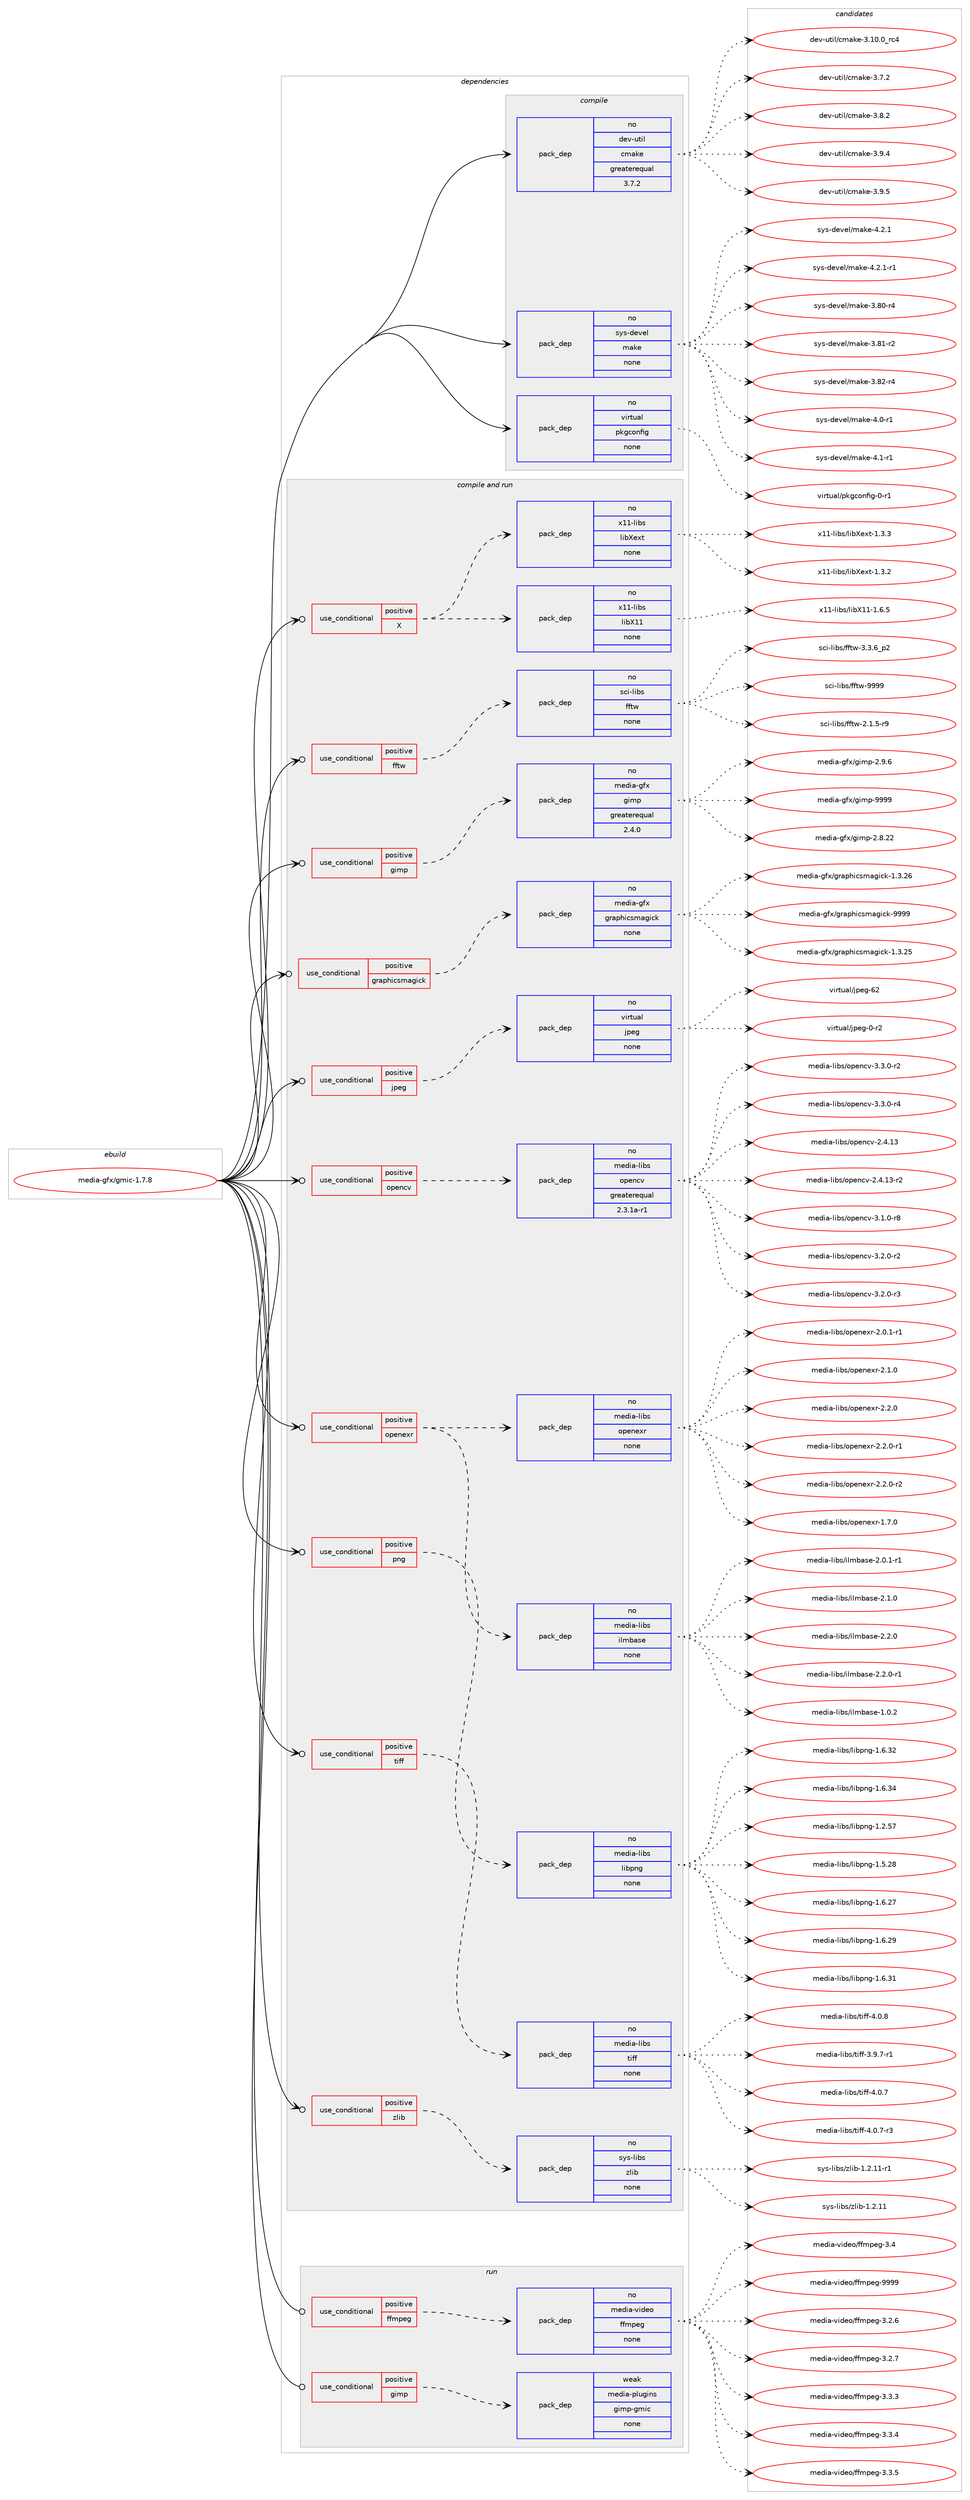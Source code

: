 digraph prolog {

# *************
# Graph options
# *************

newrank=true;
concentrate=true;
compound=true;
graph [rankdir=LR,fontname=Helvetica,fontsize=10,ranksep=1.5];#, ranksep=2.5, nodesep=0.2];
edge  [arrowhead=vee];
node  [fontname=Helvetica,fontsize=10];

# **********
# The ebuild
# **********

subgraph cluster_leftcol {
color=gray;
rank=same;
label=<<i>ebuild</i>>;
id [label="media-gfx/gmic-1.7.8", color=red, width=4, href="../media-gfx/gmic-1.7.8.svg"];
}

# ****************
# The dependencies
# ****************

subgraph cluster_midcol {
color=gray;
label=<<i>dependencies</i>>;
subgraph cluster_compile {
fillcolor="#eeeeee";
style=filled;
label=<<i>compile</i>>;
subgraph pack260699 {
dependency353542 [label=<<TABLE BORDER="0" CELLBORDER="1" CELLSPACING="0" CELLPADDING="4" WIDTH="220"><TR><TD ROWSPAN="6" CELLPADDING="30">pack_dep</TD></TR><TR><TD WIDTH="110">no</TD></TR><TR><TD>dev-util</TD></TR><TR><TD>cmake</TD></TR><TR><TD>greaterequal</TD></TR><TR><TD>3.7.2</TD></TR></TABLE>>, shape=none, color=blue];
}
id:e -> dependency353542:w [weight=20,style="solid",arrowhead="vee"];
subgraph pack260700 {
dependency353543 [label=<<TABLE BORDER="0" CELLBORDER="1" CELLSPACING="0" CELLPADDING="4" WIDTH="220"><TR><TD ROWSPAN="6" CELLPADDING="30">pack_dep</TD></TR><TR><TD WIDTH="110">no</TD></TR><TR><TD>sys-devel</TD></TR><TR><TD>make</TD></TR><TR><TD>none</TD></TR><TR><TD></TD></TR></TABLE>>, shape=none, color=blue];
}
id:e -> dependency353543:w [weight=20,style="solid",arrowhead="vee"];
subgraph pack260701 {
dependency353544 [label=<<TABLE BORDER="0" CELLBORDER="1" CELLSPACING="0" CELLPADDING="4" WIDTH="220"><TR><TD ROWSPAN="6" CELLPADDING="30">pack_dep</TD></TR><TR><TD WIDTH="110">no</TD></TR><TR><TD>virtual</TD></TR><TR><TD>pkgconfig</TD></TR><TR><TD>none</TD></TR><TR><TD></TD></TR></TABLE>>, shape=none, color=blue];
}
id:e -> dependency353544:w [weight=20,style="solid",arrowhead="vee"];
}
subgraph cluster_compileandrun {
fillcolor="#eeeeee";
style=filled;
label=<<i>compile and run</i>>;
subgraph cond87472 {
dependency353545 [label=<<TABLE BORDER="0" CELLBORDER="1" CELLSPACING="0" CELLPADDING="4"><TR><TD ROWSPAN="3" CELLPADDING="10">use_conditional</TD></TR><TR><TD>positive</TD></TR><TR><TD>X</TD></TR></TABLE>>, shape=none, color=red];
subgraph pack260702 {
dependency353546 [label=<<TABLE BORDER="0" CELLBORDER="1" CELLSPACING="0" CELLPADDING="4" WIDTH="220"><TR><TD ROWSPAN="6" CELLPADDING="30">pack_dep</TD></TR><TR><TD WIDTH="110">no</TD></TR><TR><TD>x11-libs</TD></TR><TR><TD>libX11</TD></TR><TR><TD>none</TD></TR><TR><TD></TD></TR></TABLE>>, shape=none, color=blue];
}
dependency353545:e -> dependency353546:w [weight=20,style="dashed",arrowhead="vee"];
subgraph pack260703 {
dependency353547 [label=<<TABLE BORDER="0" CELLBORDER="1" CELLSPACING="0" CELLPADDING="4" WIDTH="220"><TR><TD ROWSPAN="6" CELLPADDING="30">pack_dep</TD></TR><TR><TD WIDTH="110">no</TD></TR><TR><TD>x11-libs</TD></TR><TR><TD>libXext</TD></TR><TR><TD>none</TD></TR><TR><TD></TD></TR></TABLE>>, shape=none, color=blue];
}
dependency353545:e -> dependency353547:w [weight=20,style="dashed",arrowhead="vee"];
}
id:e -> dependency353545:w [weight=20,style="solid",arrowhead="odotvee"];
subgraph cond87473 {
dependency353548 [label=<<TABLE BORDER="0" CELLBORDER="1" CELLSPACING="0" CELLPADDING="4"><TR><TD ROWSPAN="3" CELLPADDING="10">use_conditional</TD></TR><TR><TD>positive</TD></TR><TR><TD>fftw</TD></TR></TABLE>>, shape=none, color=red];
subgraph pack260704 {
dependency353549 [label=<<TABLE BORDER="0" CELLBORDER="1" CELLSPACING="0" CELLPADDING="4" WIDTH="220"><TR><TD ROWSPAN="6" CELLPADDING="30">pack_dep</TD></TR><TR><TD WIDTH="110">no</TD></TR><TR><TD>sci-libs</TD></TR><TR><TD>fftw</TD></TR><TR><TD>none</TD></TR><TR><TD></TD></TR></TABLE>>, shape=none, color=blue];
}
dependency353548:e -> dependency353549:w [weight=20,style="dashed",arrowhead="vee"];
}
id:e -> dependency353548:w [weight=20,style="solid",arrowhead="odotvee"];
subgraph cond87474 {
dependency353550 [label=<<TABLE BORDER="0" CELLBORDER="1" CELLSPACING="0" CELLPADDING="4"><TR><TD ROWSPAN="3" CELLPADDING="10">use_conditional</TD></TR><TR><TD>positive</TD></TR><TR><TD>gimp</TD></TR></TABLE>>, shape=none, color=red];
subgraph pack260705 {
dependency353551 [label=<<TABLE BORDER="0" CELLBORDER="1" CELLSPACING="0" CELLPADDING="4" WIDTH="220"><TR><TD ROWSPAN="6" CELLPADDING="30">pack_dep</TD></TR><TR><TD WIDTH="110">no</TD></TR><TR><TD>media-gfx</TD></TR><TR><TD>gimp</TD></TR><TR><TD>greaterequal</TD></TR><TR><TD>2.4.0</TD></TR></TABLE>>, shape=none, color=blue];
}
dependency353550:e -> dependency353551:w [weight=20,style="dashed",arrowhead="vee"];
}
id:e -> dependency353550:w [weight=20,style="solid",arrowhead="odotvee"];
subgraph cond87475 {
dependency353552 [label=<<TABLE BORDER="0" CELLBORDER="1" CELLSPACING="0" CELLPADDING="4"><TR><TD ROWSPAN="3" CELLPADDING="10">use_conditional</TD></TR><TR><TD>positive</TD></TR><TR><TD>graphicsmagick</TD></TR></TABLE>>, shape=none, color=red];
subgraph pack260706 {
dependency353553 [label=<<TABLE BORDER="0" CELLBORDER="1" CELLSPACING="0" CELLPADDING="4" WIDTH="220"><TR><TD ROWSPAN="6" CELLPADDING="30">pack_dep</TD></TR><TR><TD WIDTH="110">no</TD></TR><TR><TD>media-gfx</TD></TR><TR><TD>graphicsmagick</TD></TR><TR><TD>none</TD></TR><TR><TD></TD></TR></TABLE>>, shape=none, color=blue];
}
dependency353552:e -> dependency353553:w [weight=20,style="dashed",arrowhead="vee"];
}
id:e -> dependency353552:w [weight=20,style="solid",arrowhead="odotvee"];
subgraph cond87476 {
dependency353554 [label=<<TABLE BORDER="0" CELLBORDER="1" CELLSPACING="0" CELLPADDING="4"><TR><TD ROWSPAN="3" CELLPADDING="10">use_conditional</TD></TR><TR><TD>positive</TD></TR><TR><TD>jpeg</TD></TR></TABLE>>, shape=none, color=red];
subgraph pack260707 {
dependency353555 [label=<<TABLE BORDER="0" CELLBORDER="1" CELLSPACING="0" CELLPADDING="4" WIDTH="220"><TR><TD ROWSPAN="6" CELLPADDING="30">pack_dep</TD></TR><TR><TD WIDTH="110">no</TD></TR><TR><TD>virtual</TD></TR><TR><TD>jpeg</TD></TR><TR><TD>none</TD></TR><TR><TD></TD></TR></TABLE>>, shape=none, color=blue];
}
dependency353554:e -> dependency353555:w [weight=20,style="dashed",arrowhead="vee"];
}
id:e -> dependency353554:w [weight=20,style="solid",arrowhead="odotvee"];
subgraph cond87477 {
dependency353556 [label=<<TABLE BORDER="0" CELLBORDER="1" CELLSPACING="0" CELLPADDING="4"><TR><TD ROWSPAN="3" CELLPADDING="10">use_conditional</TD></TR><TR><TD>positive</TD></TR><TR><TD>opencv</TD></TR></TABLE>>, shape=none, color=red];
subgraph pack260708 {
dependency353557 [label=<<TABLE BORDER="0" CELLBORDER="1" CELLSPACING="0" CELLPADDING="4" WIDTH="220"><TR><TD ROWSPAN="6" CELLPADDING="30">pack_dep</TD></TR><TR><TD WIDTH="110">no</TD></TR><TR><TD>media-libs</TD></TR><TR><TD>opencv</TD></TR><TR><TD>greaterequal</TD></TR><TR><TD>2.3.1a-r1</TD></TR></TABLE>>, shape=none, color=blue];
}
dependency353556:e -> dependency353557:w [weight=20,style="dashed",arrowhead="vee"];
}
id:e -> dependency353556:w [weight=20,style="solid",arrowhead="odotvee"];
subgraph cond87478 {
dependency353558 [label=<<TABLE BORDER="0" CELLBORDER="1" CELLSPACING="0" CELLPADDING="4"><TR><TD ROWSPAN="3" CELLPADDING="10">use_conditional</TD></TR><TR><TD>positive</TD></TR><TR><TD>openexr</TD></TR></TABLE>>, shape=none, color=red];
subgraph pack260709 {
dependency353559 [label=<<TABLE BORDER="0" CELLBORDER="1" CELLSPACING="0" CELLPADDING="4" WIDTH="220"><TR><TD ROWSPAN="6" CELLPADDING="30">pack_dep</TD></TR><TR><TD WIDTH="110">no</TD></TR><TR><TD>media-libs</TD></TR><TR><TD>ilmbase</TD></TR><TR><TD>none</TD></TR><TR><TD></TD></TR></TABLE>>, shape=none, color=blue];
}
dependency353558:e -> dependency353559:w [weight=20,style="dashed",arrowhead="vee"];
subgraph pack260710 {
dependency353560 [label=<<TABLE BORDER="0" CELLBORDER="1" CELLSPACING="0" CELLPADDING="4" WIDTH="220"><TR><TD ROWSPAN="6" CELLPADDING="30">pack_dep</TD></TR><TR><TD WIDTH="110">no</TD></TR><TR><TD>media-libs</TD></TR><TR><TD>openexr</TD></TR><TR><TD>none</TD></TR><TR><TD></TD></TR></TABLE>>, shape=none, color=blue];
}
dependency353558:e -> dependency353560:w [weight=20,style="dashed",arrowhead="vee"];
}
id:e -> dependency353558:w [weight=20,style="solid",arrowhead="odotvee"];
subgraph cond87479 {
dependency353561 [label=<<TABLE BORDER="0" CELLBORDER="1" CELLSPACING="0" CELLPADDING="4"><TR><TD ROWSPAN="3" CELLPADDING="10">use_conditional</TD></TR><TR><TD>positive</TD></TR><TR><TD>png</TD></TR></TABLE>>, shape=none, color=red];
subgraph pack260711 {
dependency353562 [label=<<TABLE BORDER="0" CELLBORDER="1" CELLSPACING="0" CELLPADDING="4" WIDTH="220"><TR><TD ROWSPAN="6" CELLPADDING="30">pack_dep</TD></TR><TR><TD WIDTH="110">no</TD></TR><TR><TD>media-libs</TD></TR><TR><TD>libpng</TD></TR><TR><TD>none</TD></TR><TR><TD></TD></TR></TABLE>>, shape=none, color=blue];
}
dependency353561:e -> dependency353562:w [weight=20,style="dashed",arrowhead="vee"];
}
id:e -> dependency353561:w [weight=20,style="solid",arrowhead="odotvee"];
subgraph cond87480 {
dependency353563 [label=<<TABLE BORDER="0" CELLBORDER="1" CELLSPACING="0" CELLPADDING="4"><TR><TD ROWSPAN="3" CELLPADDING="10">use_conditional</TD></TR><TR><TD>positive</TD></TR><TR><TD>tiff</TD></TR></TABLE>>, shape=none, color=red];
subgraph pack260712 {
dependency353564 [label=<<TABLE BORDER="0" CELLBORDER="1" CELLSPACING="0" CELLPADDING="4" WIDTH="220"><TR><TD ROWSPAN="6" CELLPADDING="30">pack_dep</TD></TR><TR><TD WIDTH="110">no</TD></TR><TR><TD>media-libs</TD></TR><TR><TD>tiff</TD></TR><TR><TD>none</TD></TR><TR><TD></TD></TR></TABLE>>, shape=none, color=blue];
}
dependency353563:e -> dependency353564:w [weight=20,style="dashed",arrowhead="vee"];
}
id:e -> dependency353563:w [weight=20,style="solid",arrowhead="odotvee"];
subgraph cond87481 {
dependency353565 [label=<<TABLE BORDER="0" CELLBORDER="1" CELLSPACING="0" CELLPADDING="4"><TR><TD ROWSPAN="3" CELLPADDING="10">use_conditional</TD></TR><TR><TD>positive</TD></TR><TR><TD>zlib</TD></TR></TABLE>>, shape=none, color=red];
subgraph pack260713 {
dependency353566 [label=<<TABLE BORDER="0" CELLBORDER="1" CELLSPACING="0" CELLPADDING="4" WIDTH="220"><TR><TD ROWSPAN="6" CELLPADDING="30">pack_dep</TD></TR><TR><TD WIDTH="110">no</TD></TR><TR><TD>sys-libs</TD></TR><TR><TD>zlib</TD></TR><TR><TD>none</TD></TR><TR><TD></TD></TR></TABLE>>, shape=none, color=blue];
}
dependency353565:e -> dependency353566:w [weight=20,style="dashed",arrowhead="vee"];
}
id:e -> dependency353565:w [weight=20,style="solid",arrowhead="odotvee"];
}
subgraph cluster_run {
fillcolor="#eeeeee";
style=filled;
label=<<i>run</i>>;
subgraph cond87482 {
dependency353567 [label=<<TABLE BORDER="0" CELLBORDER="1" CELLSPACING="0" CELLPADDING="4"><TR><TD ROWSPAN="3" CELLPADDING="10">use_conditional</TD></TR><TR><TD>positive</TD></TR><TR><TD>ffmpeg</TD></TR></TABLE>>, shape=none, color=red];
subgraph pack260714 {
dependency353568 [label=<<TABLE BORDER="0" CELLBORDER="1" CELLSPACING="0" CELLPADDING="4" WIDTH="220"><TR><TD ROWSPAN="6" CELLPADDING="30">pack_dep</TD></TR><TR><TD WIDTH="110">no</TD></TR><TR><TD>media-video</TD></TR><TR><TD>ffmpeg</TD></TR><TR><TD>none</TD></TR><TR><TD></TD></TR></TABLE>>, shape=none, color=blue];
}
dependency353567:e -> dependency353568:w [weight=20,style="dashed",arrowhead="vee"];
}
id:e -> dependency353567:w [weight=20,style="solid",arrowhead="odot"];
subgraph cond87483 {
dependency353569 [label=<<TABLE BORDER="0" CELLBORDER="1" CELLSPACING="0" CELLPADDING="4"><TR><TD ROWSPAN="3" CELLPADDING="10">use_conditional</TD></TR><TR><TD>positive</TD></TR><TR><TD>gimp</TD></TR></TABLE>>, shape=none, color=red];
subgraph pack260715 {
dependency353570 [label=<<TABLE BORDER="0" CELLBORDER="1" CELLSPACING="0" CELLPADDING="4" WIDTH="220"><TR><TD ROWSPAN="6" CELLPADDING="30">pack_dep</TD></TR><TR><TD WIDTH="110">weak</TD></TR><TR><TD>media-plugins</TD></TR><TR><TD>gimp-gmic</TD></TR><TR><TD>none</TD></TR><TR><TD></TD></TR></TABLE>>, shape=none, color=blue];
}
dependency353569:e -> dependency353570:w [weight=20,style="dashed",arrowhead="vee"];
}
id:e -> dependency353569:w [weight=20,style="solid",arrowhead="odot"];
}
}

# **************
# The candidates
# **************

subgraph cluster_choices {
rank=same;
color=gray;
label=<<i>candidates</i>>;

subgraph choice260699 {
color=black;
nodesep=1;
choice1001011184511711610510847991099710710145514649484648951149952 [label="dev-util/cmake-3.10.0_rc4", color=red, width=4,href="../dev-util/cmake-3.10.0_rc4.svg"];
choice10010111845117116105108479910997107101455146554650 [label="dev-util/cmake-3.7.2", color=red, width=4,href="../dev-util/cmake-3.7.2.svg"];
choice10010111845117116105108479910997107101455146564650 [label="dev-util/cmake-3.8.2", color=red, width=4,href="../dev-util/cmake-3.8.2.svg"];
choice10010111845117116105108479910997107101455146574652 [label="dev-util/cmake-3.9.4", color=red, width=4,href="../dev-util/cmake-3.9.4.svg"];
choice10010111845117116105108479910997107101455146574653 [label="dev-util/cmake-3.9.5", color=red, width=4,href="../dev-util/cmake-3.9.5.svg"];
dependency353542:e -> choice1001011184511711610510847991099710710145514649484648951149952:w [style=dotted,weight="100"];
dependency353542:e -> choice10010111845117116105108479910997107101455146554650:w [style=dotted,weight="100"];
dependency353542:e -> choice10010111845117116105108479910997107101455146564650:w [style=dotted,weight="100"];
dependency353542:e -> choice10010111845117116105108479910997107101455146574652:w [style=dotted,weight="100"];
dependency353542:e -> choice10010111845117116105108479910997107101455146574653:w [style=dotted,weight="100"];
}
subgraph choice260700 {
color=black;
nodesep=1;
choice11512111545100101118101108471099710710145514656484511452 [label="sys-devel/make-3.80-r4", color=red, width=4,href="../sys-devel/make-3.80-r4.svg"];
choice11512111545100101118101108471099710710145514656494511450 [label="sys-devel/make-3.81-r2", color=red, width=4,href="../sys-devel/make-3.81-r2.svg"];
choice11512111545100101118101108471099710710145514656504511452 [label="sys-devel/make-3.82-r4", color=red, width=4,href="../sys-devel/make-3.82-r4.svg"];
choice115121115451001011181011084710997107101455246484511449 [label="sys-devel/make-4.0-r1", color=red, width=4,href="../sys-devel/make-4.0-r1.svg"];
choice115121115451001011181011084710997107101455246494511449 [label="sys-devel/make-4.1-r1", color=red, width=4,href="../sys-devel/make-4.1-r1.svg"];
choice115121115451001011181011084710997107101455246504649 [label="sys-devel/make-4.2.1", color=red, width=4,href="../sys-devel/make-4.2.1.svg"];
choice1151211154510010111810110847109971071014552465046494511449 [label="sys-devel/make-4.2.1-r1", color=red, width=4,href="../sys-devel/make-4.2.1-r1.svg"];
dependency353543:e -> choice11512111545100101118101108471099710710145514656484511452:w [style=dotted,weight="100"];
dependency353543:e -> choice11512111545100101118101108471099710710145514656494511450:w [style=dotted,weight="100"];
dependency353543:e -> choice11512111545100101118101108471099710710145514656504511452:w [style=dotted,weight="100"];
dependency353543:e -> choice115121115451001011181011084710997107101455246484511449:w [style=dotted,weight="100"];
dependency353543:e -> choice115121115451001011181011084710997107101455246494511449:w [style=dotted,weight="100"];
dependency353543:e -> choice115121115451001011181011084710997107101455246504649:w [style=dotted,weight="100"];
dependency353543:e -> choice1151211154510010111810110847109971071014552465046494511449:w [style=dotted,weight="100"];
}
subgraph choice260701 {
color=black;
nodesep=1;
choice11810511411611797108471121071039911111010210510345484511449 [label="virtual/pkgconfig-0-r1", color=red, width=4,href="../virtual/pkgconfig-0-r1.svg"];
dependency353544:e -> choice11810511411611797108471121071039911111010210510345484511449:w [style=dotted,weight="100"];
}
subgraph choice260702 {
color=black;
nodesep=1;
choice120494945108105981154710810598884949454946544653 [label="x11-libs/libX11-1.6.5", color=red, width=4,href="../x11-libs/libX11-1.6.5.svg"];
dependency353546:e -> choice120494945108105981154710810598884949454946544653:w [style=dotted,weight="100"];
}
subgraph choice260703 {
color=black;
nodesep=1;
choice12049494510810598115471081059888101120116454946514650 [label="x11-libs/libXext-1.3.2", color=red, width=4,href="../x11-libs/libXext-1.3.2.svg"];
choice12049494510810598115471081059888101120116454946514651 [label="x11-libs/libXext-1.3.3", color=red, width=4,href="../x11-libs/libXext-1.3.3.svg"];
dependency353547:e -> choice12049494510810598115471081059888101120116454946514650:w [style=dotted,weight="100"];
dependency353547:e -> choice12049494510810598115471081059888101120116454946514651:w [style=dotted,weight="100"];
}
subgraph choice260704 {
color=black;
nodesep=1;
choice115991054510810598115471021021161194550464946534511457 [label="sci-libs/fftw-2.1.5-r9", color=red, width=4,href="../sci-libs/fftw-2.1.5-r9.svg"];
choice115991054510810598115471021021161194551465146549511250 [label="sci-libs/fftw-3.3.6_p2", color=red, width=4,href="../sci-libs/fftw-3.3.6_p2.svg"];
choice115991054510810598115471021021161194557575757 [label="sci-libs/fftw-9999", color=red, width=4,href="../sci-libs/fftw-9999.svg"];
dependency353549:e -> choice115991054510810598115471021021161194550464946534511457:w [style=dotted,weight="100"];
dependency353549:e -> choice115991054510810598115471021021161194551465146549511250:w [style=dotted,weight="100"];
dependency353549:e -> choice115991054510810598115471021021161194557575757:w [style=dotted,weight="100"];
}
subgraph choice260705 {
color=black;
nodesep=1;
choice10910110010597451031021204710310510911245504656465050 [label="media-gfx/gimp-2.8.22", color=red, width=4,href="../media-gfx/gimp-2.8.22.svg"];
choice109101100105974510310212047103105109112455046574654 [label="media-gfx/gimp-2.9.6", color=red, width=4,href="../media-gfx/gimp-2.9.6.svg"];
choice1091011001059745103102120471031051091124557575757 [label="media-gfx/gimp-9999", color=red, width=4,href="../media-gfx/gimp-9999.svg"];
dependency353551:e -> choice10910110010597451031021204710310510911245504656465050:w [style=dotted,weight="100"];
dependency353551:e -> choice109101100105974510310212047103105109112455046574654:w [style=dotted,weight="100"];
dependency353551:e -> choice1091011001059745103102120471031051091124557575757:w [style=dotted,weight="100"];
}
subgraph choice260706 {
color=black;
nodesep=1;
choice1091011001059745103102120471031149711210410599115109971031059910745494651465053 [label="media-gfx/graphicsmagick-1.3.25", color=red, width=4,href="../media-gfx/graphicsmagick-1.3.25.svg"];
choice1091011001059745103102120471031149711210410599115109971031059910745494651465054 [label="media-gfx/graphicsmagick-1.3.26", color=red, width=4,href="../media-gfx/graphicsmagick-1.3.26.svg"];
choice109101100105974510310212047103114971121041059911510997103105991074557575757 [label="media-gfx/graphicsmagick-9999", color=red, width=4,href="../media-gfx/graphicsmagick-9999.svg"];
dependency353553:e -> choice1091011001059745103102120471031149711210410599115109971031059910745494651465053:w [style=dotted,weight="100"];
dependency353553:e -> choice1091011001059745103102120471031149711210410599115109971031059910745494651465054:w [style=dotted,weight="100"];
dependency353553:e -> choice109101100105974510310212047103114971121041059911510997103105991074557575757:w [style=dotted,weight="100"];
}
subgraph choice260707 {
color=black;
nodesep=1;
choice118105114116117971084710611210110345484511450 [label="virtual/jpeg-0-r2", color=red, width=4,href="../virtual/jpeg-0-r2.svg"];
choice1181051141161179710847106112101103455450 [label="virtual/jpeg-62", color=red, width=4,href="../virtual/jpeg-62.svg"];
dependency353555:e -> choice118105114116117971084710611210110345484511450:w [style=dotted,weight="100"];
dependency353555:e -> choice1181051141161179710847106112101103455450:w [style=dotted,weight="100"];
}
subgraph choice260708 {
color=black;
nodesep=1;
choice109101100105974510810598115471111121011109911845504652464951 [label="media-libs/opencv-2.4.13", color=red, width=4,href="../media-libs/opencv-2.4.13.svg"];
choice1091011001059745108105981154711111210111099118455046524649514511450 [label="media-libs/opencv-2.4.13-r2", color=red, width=4,href="../media-libs/opencv-2.4.13-r2.svg"];
choice10910110010597451081059811547111112101110991184551464946484511456 [label="media-libs/opencv-3.1.0-r8", color=red, width=4,href="../media-libs/opencv-3.1.0-r8.svg"];
choice10910110010597451081059811547111112101110991184551465046484511450 [label="media-libs/opencv-3.2.0-r2", color=red, width=4,href="../media-libs/opencv-3.2.0-r2.svg"];
choice10910110010597451081059811547111112101110991184551465046484511451 [label="media-libs/opencv-3.2.0-r3", color=red, width=4,href="../media-libs/opencv-3.2.0-r3.svg"];
choice10910110010597451081059811547111112101110991184551465146484511450 [label="media-libs/opencv-3.3.0-r2", color=red, width=4,href="../media-libs/opencv-3.3.0-r2.svg"];
choice10910110010597451081059811547111112101110991184551465146484511452 [label="media-libs/opencv-3.3.0-r4", color=red, width=4,href="../media-libs/opencv-3.3.0-r4.svg"];
dependency353557:e -> choice109101100105974510810598115471111121011109911845504652464951:w [style=dotted,weight="100"];
dependency353557:e -> choice1091011001059745108105981154711111210111099118455046524649514511450:w [style=dotted,weight="100"];
dependency353557:e -> choice10910110010597451081059811547111112101110991184551464946484511456:w [style=dotted,weight="100"];
dependency353557:e -> choice10910110010597451081059811547111112101110991184551465046484511450:w [style=dotted,weight="100"];
dependency353557:e -> choice10910110010597451081059811547111112101110991184551465046484511451:w [style=dotted,weight="100"];
dependency353557:e -> choice10910110010597451081059811547111112101110991184551465146484511450:w [style=dotted,weight="100"];
dependency353557:e -> choice10910110010597451081059811547111112101110991184551465146484511452:w [style=dotted,weight="100"];
}
subgraph choice260709 {
color=black;
nodesep=1;
choice109101100105974510810598115471051081099897115101454946484650 [label="media-libs/ilmbase-1.0.2", color=red, width=4,href="../media-libs/ilmbase-1.0.2.svg"];
choice1091011001059745108105981154710510810998971151014550464846494511449 [label="media-libs/ilmbase-2.0.1-r1", color=red, width=4,href="../media-libs/ilmbase-2.0.1-r1.svg"];
choice109101100105974510810598115471051081099897115101455046494648 [label="media-libs/ilmbase-2.1.0", color=red, width=4,href="../media-libs/ilmbase-2.1.0.svg"];
choice109101100105974510810598115471051081099897115101455046504648 [label="media-libs/ilmbase-2.2.0", color=red, width=4,href="../media-libs/ilmbase-2.2.0.svg"];
choice1091011001059745108105981154710510810998971151014550465046484511449 [label="media-libs/ilmbase-2.2.0-r1", color=red, width=4,href="../media-libs/ilmbase-2.2.0-r1.svg"];
dependency353559:e -> choice109101100105974510810598115471051081099897115101454946484650:w [style=dotted,weight="100"];
dependency353559:e -> choice1091011001059745108105981154710510810998971151014550464846494511449:w [style=dotted,weight="100"];
dependency353559:e -> choice109101100105974510810598115471051081099897115101455046494648:w [style=dotted,weight="100"];
dependency353559:e -> choice109101100105974510810598115471051081099897115101455046504648:w [style=dotted,weight="100"];
dependency353559:e -> choice1091011001059745108105981154710510810998971151014550465046484511449:w [style=dotted,weight="100"];
}
subgraph choice260710 {
color=black;
nodesep=1;
choice10910110010597451081059811547111112101110101120114454946554648 [label="media-libs/openexr-1.7.0", color=red, width=4,href="../media-libs/openexr-1.7.0.svg"];
choice109101100105974510810598115471111121011101011201144550464846494511449 [label="media-libs/openexr-2.0.1-r1", color=red, width=4,href="../media-libs/openexr-2.0.1-r1.svg"];
choice10910110010597451081059811547111112101110101120114455046494648 [label="media-libs/openexr-2.1.0", color=red, width=4,href="../media-libs/openexr-2.1.0.svg"];
choice10910110010597451081059811547111112101110101120114455046504648 [label="media-libs/openexr-2.2.0", color=red, width=4,href="../media-libs/openexr-2.2.0.svg"];
choice109101100105974510810598115471111121011101011201144550465046484511449 [label="media-libs/openexr-2.2.0-r1", color=red, width=4,href="../media-libs/openexr-2.2.0-r1.svg"];
choice109101100105974510810598115471111121011101011201144550465046484511450 [label="media-libs/openexr-2.2.0-r2", color=red, width=4,href="../media-libs/openexr-2.2.0-r2.svg"];
dependency353560:e -> choice10910110010597451081059811547111112101110101120114454946554648:w [style=dotted,weight="100"];
dependency353560:e -> choice109101100105974510810598115471111121011101011201144550464846494511449:w [style=dotted,weight="100"];
dependency353560:e -> choice10910110010597451081059811547111112101110101120114455046494648:w [style=dotted,weight="100"];
dependency353560:e -> choice10910110010597451081059811547111112101110101120114455046504648:w [style=dotted,weight="100"];
dependency353560:e -> choice109101100105974510810598115471111121011101011201144550465046484511449:w [style=dotted,weight="100"];
dependency353560:e -> choice109101100105974510810598115471111121011101011201144550465046484511450:w [style=dotted,weight="100"];
}
subgraph choice260711 {
color=black;
nodesep=1;
choice109101100105974510810598115471081059811211010345494650465355 [label="media-libs/libpng-1.2.57", color=red, width=4,href="../media-libs/libpng-1.2.57.svg"];
choice109101100105974510810598115471081059811211010345494653465056 [label="media-libs/libpng-1.5.28", color=red, width=4,href="../media-libs/libpng-1.5.28.svg"];
choice109101100105974510810598115471081059811211010345494654465055 [label="media-libs/libpng-1.6.27", color=red, width=4,href="../media-libs/libpng-1.6.27.svg"];
choice109101100105974510810598115471081059811211010345494654465057 [label="media-libs/libpng-1.6.29", color=red, width=4,href="../media-libs/libpng-1.6.29.svg"];
choice109101100105974510810598115471081059811211010345494654465149 [label="media-libs/libpng-1.6.31", color=red, width=4,href="../media-libs/libpng-1.6.31.svg"];
choice109101100105974510810598115471081059811211010345494654465150 [label="media-libs/libpng-1.6.32", color=red, width=4,href="../media-libs/libpng-1.6.32.svg"];
choice109101100105974510810598115471081059811211010345494654465152 [label="media-libs/libpng-1.6.34", color=red, width=4,href="../media-libs/libpng-1.6.34.svg"];
dependency353562:e -> choice109101100105974510810598115471081059811211010345494650465355:w [style=dotted,weight="100"];
dependency353562:e -> choice109101100105974510810598115471081059811211010345494653465056:w [style=dotted,weight="100"];
dependency353562:e -> choice109101100105974510810598115471081059811211010345494654465055:w [style=dotted,weight="100"];
dependency353562:e -> choice109101100105974510810598115471081059811211010345494654465057:w [style=dotted,weight="100"];
dependency353562:e -> choice109101100105974510810598115471081059811211010345494654465149:w [style=dotted,weight="100"];
dependency353562:e -> choice109101100105974510810598115471081059811211010345494654465150:w [style=dotted,weight="100"];
dependency353562:e -> choice109101100105974510810598115471081059811211010345494654465152:w [style=dotted,weight="100"];
}
subgraph choice260712 {
color=black;
nodesep=1;
choice109101100105974510810598115471161051021024551465746554511449 [label="media-libs/tiff-3.9.7-r1", color=red, width=4,href="../media-libs/tiff-3.9.7-r1.svg"];
choice10910110010597451081059811547116105102102455246484655 [label="media-libs/tiff-4.0.7", color=red, width=4,href="../media-libs/tiff-4.0.7.svg"];
choice109101100105974510810598115471161051021024552464846554511451 [label="media-libs/tiff-4.0.7-r3", color=red, width=4,href="../media-libs/tiff-4.0.7-r3.svg"];
choice10910110010597451081059811547116105102102455246484656 [label="media-libs/tiff-4.0.8", color=red, width=4,href="../media-libs/tiff-4.0.8.svg"];
dependency353564:e -> choice109101100105974510810598115471161051021024551465746554511449:w [style=dotted,weight="100"];
dependency353564:e -> choice10910110010597451081059811547116105102102455246484655:w [style=dotted,weight="100"];
dependency353564:e -> choice109101100105974510810598115471161051021024552464846554511451:w [style=dotted,weight="100"];
dependency353564:e -> choice10910110010597451081059811547116105102102455246484656:w [style=dotted,weight="100"];
}
subgraph choice260713 {
color=black;
nodesep=1;
choice1151211154510810598115471221081059845494650464949 [label="sys-libs/zlib-1.2.11", color=red, width=4,href="../sys-libs/zlib-1.2.11.svg"];
choice11512111545108105981154712210810598454946504649494511449 [label="sys-libs/zlib-1.2.11-r1", color=red, width=4,href="../sys-libs/zlib-1.2.11-r1.svg"];
dependency353566:e -> choice1151211154510810598115471221081059845494650464949:w [style=dotted,weight="100"];
dependency353566:e -> choice11512111545108105981154712210810598454946504649494511449:w [style=dotted,weight="100"];
}
subgraph choice260714 {
color=black;
nodesep=1;
choice109101100105974511810510010111147102102109112101103455146504654 [label="media-video/ffmpeg-3.2.6", color=red, width=4,href="../media-video/ffmpeg-3.2.6.svg"];
choice109101100105974511810510010111147102102109112101103455146504655 [label="media-video/ffmpeg-3.2.7", color=red, width=4,href="../media-video/ffmpeg-3.2.7.svg"];
choice109101100105974511810510010111147102102109112101103455146514651 [label="media-video/ffmpeg-3.3.3", color=red, width=4,href="../media-video/ffmpeg-3.3.3.svg"];
choice109101100105974511810510010111147102102109112101103455146514652 [label="media-video/ffmpeg-3.3.4", color=red, width=4,href="../media-video/ffmpeg-3.3.4.svg"];
choice109101100105974511810510010111147102102109112101103455146514653 [label="media-video/ffmpeg-3.3.5", color=red, width=4,href="../media-video/ffmpeg-3.3.5.svg"];
choice10910110010597451181051001011114710210210911210110345514652 [label="media-video/ffmpeg-3.4", color=red, width=4,href="../media-video/ffmpeg-3.4.svg"];
choice1091011001059745118105100101111471021021091121011034557575757 [label="media-video/ffmpeg-9999", color=red, width=4,href="../media-video/ffmpeg-9999.svg"];
dependency353568:e -> choice109101100105974511810510010111147102102109112101103455146504654:w [style=dotted,weight="100"];
dependency353568:e -> choice109101100105974511810510010111147102102109112101103455146504655:w [style=dotted,weight="100"];
dependency353568:e -> choice109101100105974511810510010111147102102109112101103455146514651:w [style=dotted,weight="100"];
dependency353568:e -> choice109101100105974511810510010111147102102109112101103455146514652:w [style=dotted,weight="100"];
dependency353568:e -> choice109101100105974511810510010111147102102109112101103455146514653:w [style=dotted,weight="100"];
dependency353568:e -> choice10910110010597451181051001011114710210210911210110345514652:w [style=dotted,weight="100"];
dependency353568:e -> choice1091011001059745118105100101111471021021091121011034557575757:w [style=dotted,weight="100"];
}
subgraph choice260715 {
color=black;
nodesep=1;
}
}

}
